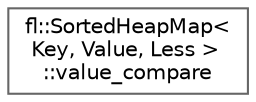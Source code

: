 digraph "Graphical Class Hierarchy"
{
 // INTERACTIVE_SVG=YES
 // LATEX_PDF_SIZE
  bgcolor="transparent";
  edge [fontname=Helvetica,fontsize=10,labelfontname=Helvetica,labelfontsize=10];
  node [fontname=Helvetica,fontsize=10,shape=box,height=0.2,width=0.4];
  rankdir="LR";
  Node0 [id="Node000000",label="fl::SortedHeapMap\<\l Key, Value, Less \>\l::value_compare",height=0.2,width=0.4,color="grey40", fillcolor="white", style="filled",URL="$dd/d8c/classfl_1_1_sorted_heap_map_1_1value__compare.html",tooltip=" "];
}
